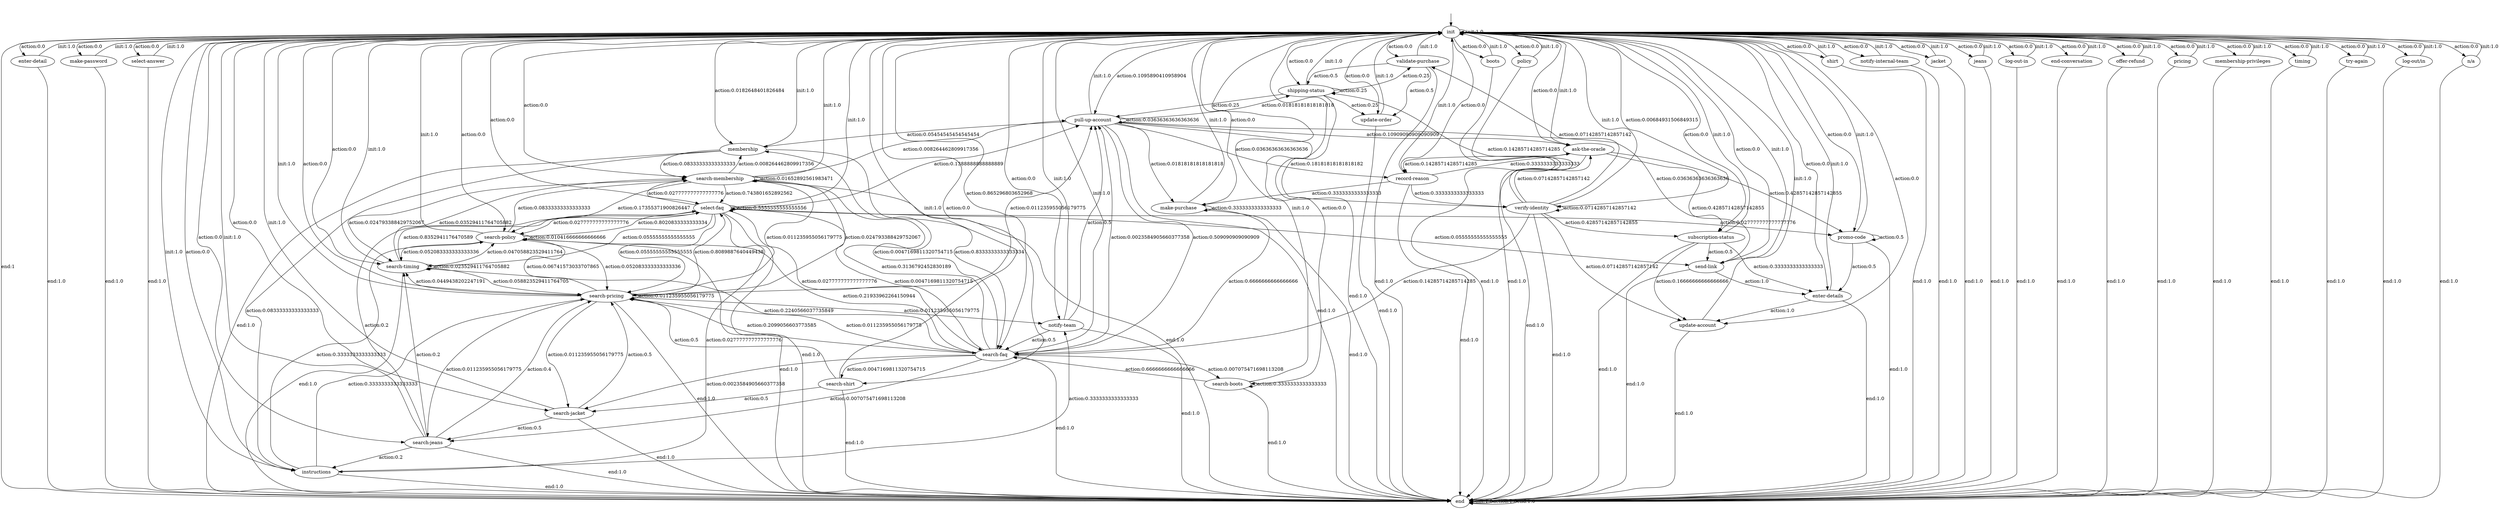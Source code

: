 digraph learned_mdp {
s0 [label="init"];
s1 [label="enter-detail"];
s2 [label="validate-purchase"];
s3 [label="make-password"];
s4 [label="select-answer"];
s5 [label="membership"];
s6 [label="update-order"];
s7 [label="ask-the-oracle"];
s8 [label="shipping-status"];
s9 [label="boots"];
s10 [label="search-boots"];
s11 [label="policy"];
s12 [label="enter-details"];
s13 [label="shirt"];
s14 [label="update-account"];
s15 [label="notify-internal-team"];
s16 [label="jacket"];
s17 [label="make-purchase"];
s18 [label="search-membership"];
s19 [label="search-jacket"];
s20 [label="subscription-status"];
s21 [label="instructions"];
s22 [label="jeans"];
s23 [label="search-jeans"];
s24 [label="log-out-in"];
s25 [label="verify-identity"];
s26 [label="send-link"];
s27 [label="search-pricing"];
s28 [label="end-conversation"];
s29 [label="search-faq"];
s30 [label="offer-refund"];
s31 [label="pull-up-account"];
s32 [label="notify-team"];
s33 [label="search-shirt"];
s34 [label="pricing"];
s35 [label="search-timing"];
s36 [label="promo-code"];
s37 [label="membership-privileges"];
s38 [label="timing"];
s39 [label="record-reason"];
s40 [label="try-again"];
s41 [label="search-policy"];
s42 [label="log-out/in"];
s43 [label="n/a"];
s44 [label="select-faq"];
s45 [label="end"];
s0 -> s0  [label="init:1.0"];
s0 -> s1  [label="action:0.0"];
s0 -> s2  [label="action:0.0"];
s0 -> s3  [label="action:0.0"];
s0 -> s4  [label="action:0.0"];
s0 -> s5  [label="action:0.0182648401826484"];
s0 -> s6  [label="action:0.0"];
s0 -> s7  [label="action:0.0"];
s0 -> s8  [label="action:0.0"];
s0 -> s9  [label="action:0.0"];
s0 -> s10  [label="action:0.0"];
s0 -> s11  [label="action:0.0"];
s0 -> s12  [label="action:0.0"];
s0 -> s13  [label="action:0.0"];
s0 -> s14  [label="action:0.0"];
s0 -> s15  [label="action:0.0"];
s0 -> s16  [label="action:0.0"];
s0 -> s17  [label="action:0.0"];
s0 -> s18  [label="action:0.0"];
s0 -> s19  [label="action:0.0"];
s0 -> s20  [label="action:0.0"];
s0 -> s21  [label="action:0.0"];
s0 -> s22  [label="action:0.0"];
s0 -> s23  [label="action:0.0"];
s0 -> s24  [label="action:0.0"];
s0 -> s25  [label="action:0.00684931506849315"];
s0 -> s26  [label="action:0.0"];
s0 -> s27  [label="action:0.0"];
s0 -> s28  [label="action:0.0"];
s0 -> s29  [label="action:0.865296803652968"];
s0 -> s30  [label="action:0.0"];
s0 -> s31  [label="action:0.1095890410958904"];
s0 -> s32  [label="action:0.0"];
s0 -> s33  [label="action:0.0"];
s0 -> s34  [label="action:0.0"];
s0 -> s35  [label="action:0.0"];
s0 -> s36  [label="action:0.0"];
s0 -> s37  [label="action:0.0"];
s0 -> s38  [label="action:0.0"];
s0 -> s39  [label="action:0.0"];
s0 -> s40  [label="action:0.0"];
s0 -> s41  [label="action:0.0"];
s0 -> s42  [label="action:0.0"];
s0 -> s43  [label="action:0.0"];
s0 -> s44  [label="action:0.0"];
s0 -> s45  [label="end:1"];
s1 -> s0  [label="init:1.0"];
s1 -> s45 [label="end:1.0"];
s2 -> s0  [label="init:1.0"];
s2 -> s6  [label="action:0.5"];
s2 -> s8  [label="action:0.5"];
s2 -> s45 [label="end:1.0"];
s3 -> s0  [label="init:1.0"];
s3 -> s45 [label="end:1.0"];
s4 -> s0  [label="init:1.0"];
s4 -> s45 [label="end:1.0"];
s5 -> s0  [label="init:1.0"];
s5 -> s18  [label="action:0.08333333333333333"];
s5 -> s21  [label="action:0.08333333333333333"];
s5 -> s29  [label="action:0.8333333333333334"];
s5 -> s45 [label="end:1.0"];
s6 -> s0  [label="init:1.0"];
s6 -> s45 [label="end:1.0"];
s7 -> s0  [label="init:1.0"];
s7 -> s26  [label="action:0.42857142857142855"];
s7 -> s36  [label="action:0.42857142857142855"];
s7 -> s39  [label="action:0.14285714285714285"];
s7 -> s45 [label="end:1.0"];
s8 -> s0  [label="init:1.0"];
s8 -> s2  [label="action:0.25"];
s8 -> s6  [label="action:0.25"];
s8 -> s8  [label="action:0.25"];
s8 -> s31  [label="action:0.25"];
s8 -> s45 [label="end:1.0"];
s9 -> s0  [label="init:1.0"];
s9 -> s45 [label="end:1.0"];
s10 -> s0  [label="init:1.0"];
s10 -> s10  [label="action:0.3333333333333333"];
s10 -> s29  [label="action:0.6666666666666666"];
s10 -> s45 [label="end:1.0"];
s11 -> s0  [label="init:1.0"];
s11 -> s45 [label="end:1.0"];
s12 -> s0  [label="init:1.0"];
s12 -> s14  [label="action:1.0"];
s12 -> s45 [label="end:1.0"];
s13 -> s0  [label="init:1.0"];
s13 -> s45 [label="end:1.0"];
s14 -> s0  [label="init:1.0"];
s14 -> s45 [label="end:1.0"];
s15 -> s0  [label="init:1.0"];
s15 -> s45 [label="end:1.0"];
s16 -> s0  [label="init:1.0"];
s16 -> s45 [label="end:1.0"];
s17 -> s0  [label="init:1.0"];
s17 -> s17  [label="action:0.3333333333333333"];
s17 -> s29  [label="action:0.6666666666666666"];
s17 -> s45 [label="end:1.0"];
s18 -> s0  [label="init:1.0"];
s18 -> s5  [label="action:0.008264462809917356"];
s18 -> s18  [label="action:0.01652892561983471"];
s18 -> s27  [label="action:0.024793388429752067"];
s18 -> s31  [label="action:0.008264462809917356"];
s18 -> s35  [label="action:0.024793388429752067"];
s18 -> s41  [label="action:0.17355371900826447"];
s18 -> s44  [label="action:0.743801652892562"];
s18 -> s45 [label="end:1.0"];
s19 -> s0  [label="init:1.0"];
s19 -> s23  [label="action:0.5"];
s19 -> s27  [label="action:0.5"];
s19 -> s45 [label="end:1.0"];
s20 -> s0  [label="init:1.0"];
s20 -> s12  [label="action:0.3333333333333333"];
s20 -> s14  [label="action:0.16666666666666666"];
s20 -> s26  [label="action:0.5"];
s20 -> s45 [label="end:1.0"];
s21 -> s0  [label="init:1.0"];
s21 -> s27  [label="action:0.3333333333333333"];
s21 -> s32  [label="action:0.3333333333333333"];
s21 -> s41  [label="action:0.3333333333333333"];
s21 -> s45 [label="end:1.0"];
s22 -> s0  [label="init:1.0"];
s22 -> s45 [label="end:1.0"];
s23 -> s0  [label="init:1.0"];
s23 -> s21  [label="action:0.2"];
s23 -> s27  [label="action:0.4"];
s23 -> s35  [label="action:0.2"];
s23 -> s44  [label="action:0.2"];
s23 -> s45 [label="end:1.0"];
s24 -> s0  [label="init:1.0"];
s24 -> s45 [label="end:1.0"];
s25 -> s0  [label="init:1.0"];
s25 -> s2  [label="action:0.07142857142857142"];
s25 -> s7  [label="action:0.07142857142857142"];
s25 -> s8  [label="action:0.14285714285714285"];
s25 -> s14  [label="action:0.07142857142857142"];
s25 -> s20  [label="action:0.42857142857142855"];
s25 -> s25  [label="action:0.07142857142857142"];
s25 -> s29  [label="action:0.14285714285714285"];
s25 -> s45 [label="end:1.0"];
s26 -> s0  [label="init:1.0"];
s26 -> s12  [label="action:1.0"];
s26 -> s45 [label="end:1.0"];
s27 -> s0  [label="init:1.0"];
s27 -> s18  [label="action:0.011235955056179775"];
s27 -> s19  [label="action:0.011235955056179775"];
s27 -> s23  [label="action:0.011235955056179775"];
s27 -> s27  [label="action:0.011235955056179775"];
s27 -> s29  [label="action:0.011235955056179775"];
s27 -> s31  [label="action:0.011235955056179775"];
s27 -> s32  [label="action:0.011235955056179775"];
s27 -> s35  [label="action:0.0449438202247191"];
s27 -> s41  [label="action:0.06741573033707865"];
s27 -> s44  [label="action:0.8089887640449438"];
s27 -> s45 [label="end:1.0"];
s28 -> s0  [label="init:1.0"];
s28 -> s45 [label="end:1.0"];
s29 -> s0  [label="init:1.0"];
s29 -> s5  [label="action:0.0047169811320754715"];
s29 -> s10  [label="action:0.007075471698113208"];
s29 -> s18  [label="action:0.3136792452830189"];
s29 -> s19  [label="action:0.0023584905660377358"];
s29 -> s23  [label="action:0.007075471698113208"];
s29 -> s27  [label="action:0.2099056603773585"];
s29 -> s31  [label="action:0.0023584905660377358"];
s29 -> s33  [label="action:0.0047169811320754715"];
s29 -> s35  [label="action:0.2240566037735849"];
s29 -> s41  [label="action:0.21933962264150944"];
s29 -> s44  [label="action:0.0047169811320754715"];
s29 -> s45 [label="end:1.0"];
s30 -> s0  [label="init:1.0"];
s30 -> s45 [label="end:1.0"];
s31 -> s0  [label="init:1.0"];
s31 -> s5  [label="action:0.05454545454545454"];
s31 -> s7  [label="action:0.10909090909090909"];
s31 -> s8  [label="action:0.01818181818181818"];
s31 -> s17  [label="action:0.01818181818181818"];
s31 -> s20  [label="action:0.03636363636363636"];
s31 -> s25  [label="action:0.18181818181818182"];
s31 -> s29  [label="action:0.509090909090909"];
s31 -> s31  [label="action:0.03636363636363636"];
s31 -> s39  [label="action:0.03636363636363636"];
s31 -> s45 [label="end:1.0"];
s32 -> s0  [label="init:1.0"];
s32 -> s29  [label="action:0.5"];
s32 -> s31  [label="action:0.5"];
s32 -> s45 [label="end:1.0"];
s33 -> s0  [label="init:1.0"];
s33 -> s19  [label="action:0.5"];
s33 -> s27  [label="action:0.5"];
s33 -> s45 [label="end:1.0"];
s34 -> s0  [label="init:1.0"];
s34 -> s45 [label="end:1.0"];
s35 -> s0  [label="init:1.0"];
s35 -> s18  [label="action:0.03529411764705882"];
s35 -> s27  [label="action:0.058823529411764705"];
s35 -> s35  [label="action:0.023529411764705882"];
s35 -> s41  [label="action:0.047058823529411764"];
s35 -> s44  [label="action:0.8352941176470589"];
s35 -> s45 [label="end:1.0"];
s36 -> s0  [label="init:1.0"];
s36 -> s12  [label="action:0.5"];
s36 -> s36  [label="action:0.5"];
s36 -> s45 [label="end:1.0"];
s37 -> s0  [label="init:1.0"];
s37 -> s45 [label="end:1.0"];
s38 -> s0  [label="init:1.0"];
s38 -> s45 [label="end:1.0"];
s39 -> s0  [label="init:1.0"];
s39 -> s7  [label="action:0.3333333333333333"];
s39 -> s17  [label="action:0.3333333333333333"];
s39 -> s25  [label="action:0.3333333333333333"];
s39 -> s45 [label="end:1.0"];
s40 -> s0  [label="init:1.0"];
s40 -> s45 [label="end:1.0"];
s41 -> s0  [label="init:1.0"];
s41 -> s18  [label="action:0.08333333333333333"];
s41 -> s27  [label="action:0.052083333333333336"];
s41 -> s35  [label="action:0.052083333333333336"];
s41 -> s41  [label="action:0.010416666666666666"];
s41 -> s44  [label="action:0.8020833333333334"];
s41 -> s45 [label="end:1.0"];
s42 -> s0  [label="init:1.0"];
s42 -> s45 [label="end:1.0"];
s43 -> s0  [label="init:1.0"];
s43 -> s45 [label="end:1.0"];
s44 -> s0  [label="init:1.0"];
s44 -> s18  [label="action:0.027777777777777776"];
s44 -> s21  [label="action:0.027777777777777776"];
s44 -> s26  [label="action:0.05555555555555555"];
s44 -> s27  [label="action:0.05555555555555555"];
s44 -> s29  [label="action:0.027777777777777776"];
s44 -> s31  [label="action:0.1388888888888889"];
s44 -> s35  [label="action:0.05555555555555555"];
s44 -> s36  [label="action:0.027777777777777776"];
s44 -> s41  [label="action:0.027777777777777776"];
s44 -> s44  [label="action:0.5555555555555556"];
s44 -> s45 [label="end:1.0"];
s45 -> s45 [label="init:1.0"];
s45 -> s45  [label="action:1.0"];
s45 -> s45  [label="end:1.0"];
__start0 [label="", shape=none];
__start0 -> s0  [label=""];
}